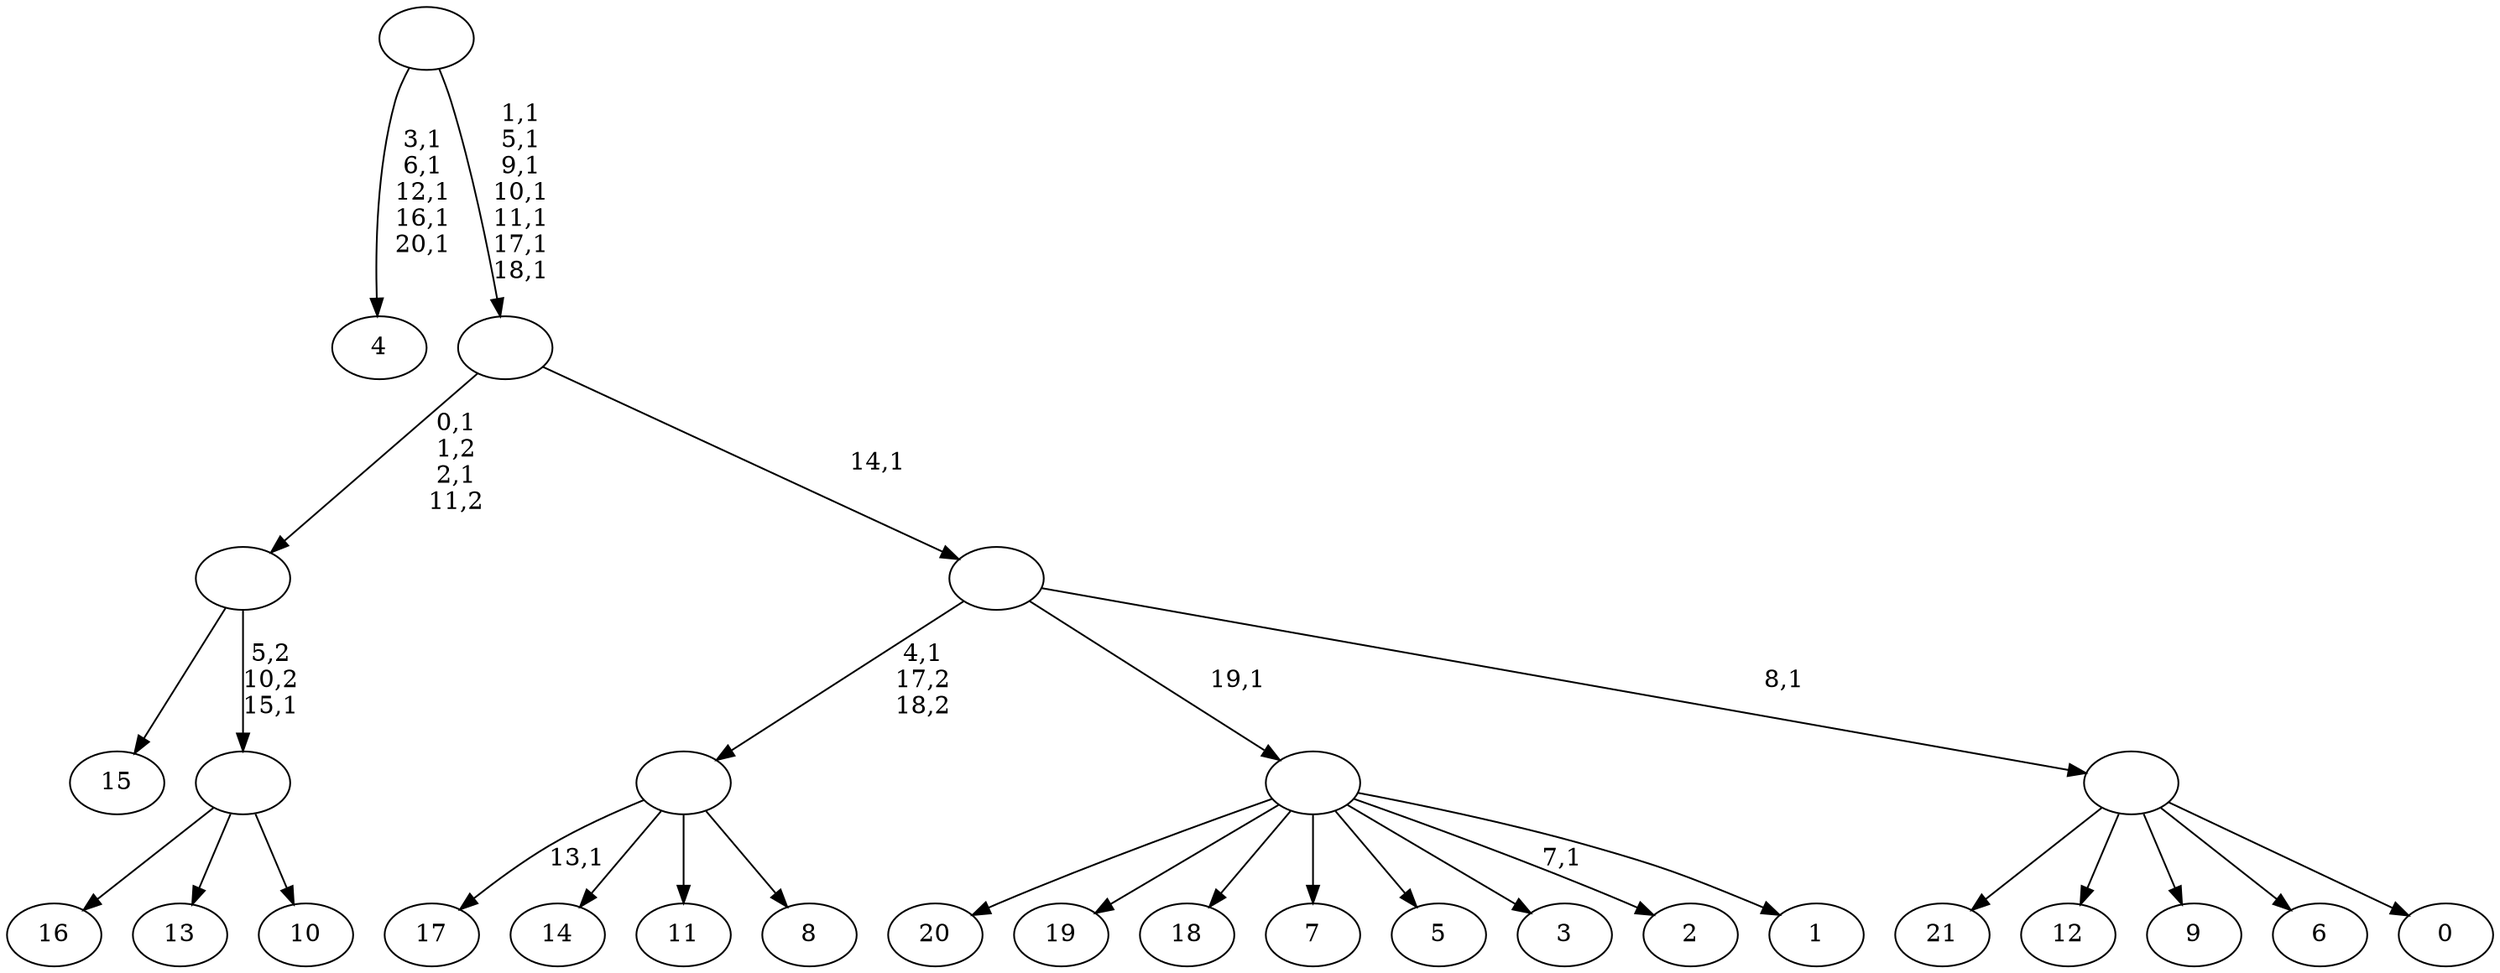 digraph T {
	43 [label="21"]
	42 [label="20"]
	41 [label="19"]
	40 [label="18"]
	39 [label="17"]
	37 [label="16"]
	36 [label="15"]
	35 [label="14"]
	34 [label="13"]
	33 [label="12"]
	32 [label="11"]
	31 [label="10"]
	30 [label=""]
	29 [label=""]
	27 [label="9"]
	26 [label="8"]
	25 [label=""]
	24 [label="7"]
	23 [label="6"]
	22 [label="5"]
	21 [label="4"]
	15 [label="3"]
	14 [label="2"]
	12 [label="1"]
	11 [label=""]
	10 [label="0"]
	9 [label=""]
	8 [label=""]
	7 [label=""]
	0 [label=""]
	30 -> 37 [label=""]
	30 -> 34 [label=""]
	30 -> 31 [label=""]
	29 -> 36 [label=""]
	29 -> 30 [label="5,2\n10,2\n15,1"]
	25 -> 39 [label="13,1"]
	25 -> 35 [label=""]
	25 -> 32 [label=""]
	25 -> 26 [label=""]
	11 -> 14 [label="7,1"]
	11 -> 42 [label=""]
	11 -> 41 [label=""]
	11 -> 40 [label=""]
	11 -> 24 [label=""]
	11 -> 22 [label=""]
	11 -> 15 [label=""]
	11 -> 12 [label=""]
	9 -> 43 [label=""]
	9 -> 33 [label=""]
	9 -> 27 [label=""]
	9 -> 23 [label=""]
	9 -> 10 [label=""]
	8 -> 25 [label="4,1\n17,2\n18,2"]
	8 -> 11 [label="19,1"]
	8 -> 9 [label="8,1"]
	7 -> 29 [label="0,1\n1,2\n2,1\n11,2"]
	7 -> 8 [label="14,1"]
	0 -> 7 [label="1,1\n5,1\n9,1\n10,1\n11,1\n17,1\n18,1"]
	0 -> 21 [label="3,1\n6,1\n12,1\n16,1\n20,1"]
}
